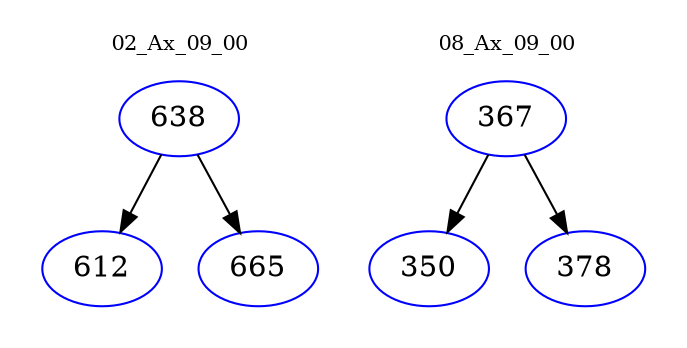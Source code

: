 digraph{
subgraph cluster_0 {
color = white
label = "02_Ax_09_00";
fontsize=10;
T0_638 [label="638", color="blue"]
T0_638 -> T0_612 [color="black"]
T0_612 [label="612", color="blue"]
T0_638 -> T0_665 [color="black"]
T0_665 [label="665", color="blue"]
}
subgraph cluster_1 {
color = white
label = "08_Ax_09_00";
fontsize=10;
T1_367 [label="367", color="blue"]
T1_367 -> T1_350 [color="black"]
T1_350 [label="350", color="blue"]
T1_367 -> T1_378 [color="black"]
T1_378 [label="378", color="blue"]
}
}
